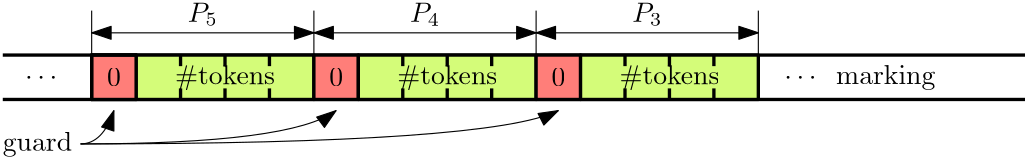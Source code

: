 <?xml version="1.0"?>
<!DOCTYPE ipe SYSTEM "ipe.dtd">
<ipe version="70206" creator="Ipe 7.2.7">
<info created="D:20180130224438" modified="D:20180130235914"/>
<ipestyle name="basic">
<symbol name="arrow/arc(spx)">
<path stroke="sym-stroke" fill="sym-stroke" pen="sym-pen">
0 0 m
-1 0.333 l
-1 -0.333 l
h
</path>
</symbol>
<symbol name="arrow/farc(spx)">
<path stroke="sym-stroke" fill="white" pen="sym-pen">
0 0 m
-1 0.333 l
-1 -0.333 l
h
</path>
</symbol>
<symbol name="arrow/ptarc(spx)">
<path stroke="sym-stroke" fill="sym-stroke" pen="sym-pen">
0 0 m
-1 0.333 l
-0.8 0 l
-1 -0.333 l
h
</path>
</symbol>
<symbol name="arrow/fptarc(spx)">
<path stroke="sym-stroke" fill="white" pen="sym-pen">
0 0 m
-1 0.333 l
-0.8 0 l
-1 -0.333 l
h
</path>
</symbol>
<symbol name="mark/circle(sx)" transformations="translations">
<path fill="sym-stroke">
0.6 0 0 0.6 0 0 e
0.4 0 0 0.4 0 0 e
</path>
</symbol>
<symbol name="mark/disk(sx)" transformations="translations">
<path fill="sym-stroke">
0.6 0 0 0.6 0 0 e
</path>
</symbol>
<symbol name="mark/fdisk(sfx)" transformations="translations">
<group>
<path fill="sym-fill">
0.5 0 0 0.5 0 0 e
</path>
<path fill="sym-stroke" fillrule="eofill">
0.6 0 0 0.6 0 0 e
0.4 0 0 0.4 0 0 e
</path>
</group>
</symbol>
<symbol name="mark/box(sx)" transformations="translations">
<path fill="sym-stroke" fillrule="eofill">
-0.6 -0.6 m
0.6 -0.6 l
0.6 0.6 l
-0.6 0.6 l
h
-0.4 -0.4 m
0.4 -0.4 l
0.4 0.4 l
-0.4 0.4 l
h
</path>
</symbol>
<symbol name="mark/square(sx)" transformations="translations">
<path fill="sym-stroke">
-0.6 -0.6 m
0.6 -0.6 l
0.6 0.6 l
-0.6 0.6 l
h
</path>
</symbol>
<symbol name="mark/fsquare(sfx)" transformations="translations">
<group>
<path fill="sym-fill">
-0.5 -0.5 m
0.5 -0.5 l
0.5 0.5 l
-0.5 0.5 l
h
</path>
<path fill="sym-stroke" fillrule="eofill">
-0.6 -0.6 m
0.6 -0.6 l
0.6 0.6 l
-0.6 0.6 l
h
-0.4 -0.4 m
0.4 -0.4 l
0.4 0.4 l
-0.4 0.4 l
h
</path>
</group>
</symbol>
<symbol name="mark/cross(sx)" transformations="translations">
<group>
<path fill="sym-stroke">
-0.43 -0.57 m
0.57 0.43 l
0.43 0.57 l
-0.57 -0.43 l
h
</path>
<path fill="sym-stroke">
-0.43 0.57 m
0.57 -0.43 l
0.43 -0.57 l
-0.57 0.43 l
h
</path>
</group>
</symbol>
<symbol name="arrow/fnormal(spx)">
<path stroke="sym-stroke" fill="white" pen="sym-pen">
0 0 m
-1 0.333 l
-1 -0.333 l
h
</path>
</symbol>
<symbol name="arrow/pointed(spx)">
<path stroke="sym-stroke" fill="sym-stroke" pen="sym-pen">
0 0 m
-1 0.333 l
-0.8 0 l
-1 -0.333 l
h
</path>
</symbol>
<symbol name="arrow/fpointed(spx)">
<path stroke="sym-stroke" fill="white" pen="sym-pen">
0 0 m
-1 0.333 l
-0.8 0 l
-1 -0.333 l
h
</path>
</symbol>
<symbol name="arrow/linear(spx)">
<path stroke="sym-stroke" pen="sym-pen">
-1 0.333 m
0 0 l
-1 -0.333 l
</path>
</symbol>
<symbol name="arrow/fdouble(spx)">
<path stroke="sym-stroke" fill="white" pen="sym-pen">
0 0 m
-1 0.333 l
-1 -0.333 l
h
-1 0 m
-2 0.333 l
-2 -0.333 l
h
</path>
</symbol>
<symbol name="arrow/double(spx)">
<path stroke="sym-stroke" fill="sym-stroke" pen="sym-pen">
0 0 m
-1 0.333 l
-1 -0.333 l
h
-1 0 m
-2 0.333 l
-2 -0.333 l
h
</path>
</symbol>
<pen name="heavier" value="0.8"/>
<pen name="fat" value="1.2"/>
<pen name="ultrafat" value="2"/>
<symbolsize name="large" value="5"/>
<symbolsize name="small" value="2"/>
<symbolsize name="tiny" value="1.1"/>
<arrowsize name="large" value="10"/>
<arrowsize name="small" value="5"/>
<arrowsize name="tiny" value="3"/>
<color name="red" value="1 0 0"/>
<color name="green" value="0 1 0"/>
<color name="blue" value="0 0 1"/>
<color name="yellow" value="1 1 0"/>
<color name="orange" value="1 0.647 0"/>
<color name="gold" value="1 0.843 0"/>
<color name="purple" value="0.627 0.125 0.941"/>
<color name="gray" value="0.745"/>
<color name="brown" value="0.647 0.165 0.165"/>
<color name="navy" value="0 0 0.502"/>
<color name="pink" value="1 0.753 0.796"/>
<color name="seagreen" value="0.18 0.545 0.341"/>
<color name="turquoise" value="0.251 0.878 0.816"/>
<color name="violet" value="0.933 0.51 0.933"/>
<color name="darkblue" value="0 0 0.545"/>
<color name="darkcyan" value="0 0.545 0.545"/>
<color name="darkgray" value="0.663"/>
<color name="darkgreen" value="0 0.392 0"/>
<color name="darkmagenta" value="0.545 0 0.545"/>
<color name="darkorange" value="1 0.549 0"/>
<color name="darkred" value="0.545 0 0"/>
<color name="lightblue" value="0.678 0.847 0.902"/>
<color name="lightcyan" value="0.878 1 1"/>
<color name="lightgray" value="0.827"/>
<color name="lightgreen" value="0.565 0.933 0.565"/>
<color name="lightyellow" value="1 1 0.878"/>
<dashstyle name="dashed" value="[4] 0"/>
<dashstyle name="dotted" value="[1 3] 0"/>
<dashstyle name="dash dotted" value="[4 2 1 2] 0"/>
<dashstyle name="dash dot dotted" value="[4 2 1 2 1 2] 0"/>
<textsize name="large" value="\large"/>
<textsize name="Large" value="\Large"/>
<textsize name="LARGE" value="\LARGE"/>
<textsize name="huge" value="\huge"/>
<textsize name="Huge" value="\Huge"/>
<textsize name="small" value="\small"/>
<textsize name="footnote" value="\footnotesize"/>
<textsize name="tiny" value="\tiny"/>
<textstyle name="center" begin="\begin{center}" end="\end{center}"/>
<textstyle name="itemize" begin="\begin{itemize}" end="\end{itemize}"/>
<textstyle name="item" begin="\begin{itemize}\item{}" end="\end{itemize}"/>
<gridsize name="4 pts" value="4"/>
<gridsize name="8 pts (~3 mm)" value="8"/>
<gridsize name="16 pts (~6 mm)" value="16"/>
<gridsize name="32 pts (~12 mm)" value="32"/>
<gridsize name="10 pts (~3.5 mm)" value="10"/>
<gridsize name="20 pts (~7 mm)" value="20"/>
<gridsize name="14 pts (~5 mm)" value="14"/>
<gridsize name="28 pts (~10 mm)" value="28"/>
<gridsize name="56 pts (~20 mm)" value="56"/>
<anglesize name="90 deg" value="90"/>
<anglesize name="60 deg" value="60"/>
<anglesize name="45 deg" value="45"/>
<anglesize name="30 deg" value="30"/>
<anglesize name="22.5 deg" value="22.5"/>
<opacity name="10%" value="0.1"/>
<opacity name="30%" value="0.3"/>
<opacity name="50%" value="0.5"/>
<opacity name="75%" value="0.75"/>
<tiling name="falling" angle="-60" step="4" width="1"/>
<tiling name="rising" angle="30" step="4" width="1"/>
</ipestyle>
<page>
<layer name="alpha"/>
<view layers="alpha" active="alpha"/>
<path layer="alpha" matrix="1 0 0 1 48 -368" stroke="black" fill="1 0.493 0.474" pen="fat">
80 816 m
448 816 l
448 816 l
</path>
<path matrix="1 0 0 1 48 -352" stroke="black" fill="1 0.493 0.474" pen="fat">
80 816 m
448 816 l
448 816 l
</path>
<path matrix="1 0 0 1 -16 0" stroke="black" fill="1 0.493 0.474" pen="fat">
176 464 m
176 448 l
192 448 l
192 464 l
h
</path>
<path matrix="1 0 0 1 -16 0" stroke="black" fill="0.832 0.985 0.473" pen="fat">
192 464 m
192 448 l
256 448 l
256 464 l
h
</path>
<path matrix="1 0 0 1 -16 0" stroke="black" fill="1 0.493 0.474" pen="fat">
256 464 m
256 448 l
272 448 l
272 464 l
h
</path>
<path matrix="1 0 0 1 -16 0" stroke="black" fill="0.832 0.985 0.473" pen="fat">
272 464 m
272 448 l
336 448 l
336 464 l
h
</path>
<path matrix="1 0 0 1 -16 0" stroke="black" fill="1 0.493 0.474" pen="fat">
336 464 m
336 448 l
352 448 l
352 464 l
h
</path>
<path matrix="1 0 0 1 -16 0" stroke="black" fill="0.832 0.985 0.473" pen="fat">
352 464 m
352 448 l
416 448 l
416 464 l
h
</path>
<path matrix="1 0 0 1 -16 0" stroke="black" fill="1 0.493 0.474" pen="fat">
192 448 m
192 464 l
176 464 l
176 448 l
h
</path>
<path matrix="1 0 0 1 -16 0" stroke="black" fill="1 0.493 0.474" pen="fat">
176 448 m
176 448 l
176 448 l
176 448 l
h
</path>
<path matrix="1 0 0 1 -16 0" stroke="black" fill="1 0.493 0.474" pen="fat">
176 448 m
176 464 l
176 464 l
176 448 l
h
</path>
<path matrix="1 0 0 1 -16 0" stroke="black" fill="1 0.493 0.474" pen="fat">
176 448 m
176 448 l
176 448 l
176 448 l
h
</path>
<path matrix="1 0 0 1 -16 0" stroke="black" fill="1 0.493 0.474" pen="fat">
192 464 m
192 464 l
176 464 l
176 464 l
h
</path>
<text matrix="1 0 0 1 -8 -4" transformations="translations" pos="208 480" stroke="0" type="label" width="10.866" height="6.812" depth="1.49" halign="center" valign="baseline" style="math">P_5</text>
<text matrix="1 0 0 1 -8 -4" transformations="translations" pos="288 480" stroke="0" type="label" width="10.866" height="6.812" depth="1.49" halign="center" valign="baseline" style="math">P_4</text>
<text matrix="1 0 0 1 -8 -4" transformations="translations" pos="368 480" stroke="0" type="label" width="10.866" height="6.812" depth="1.49" halign="center" valign="baseline" style="math">P_3</text>
<path matrix="1 0 0 1 -16 -8" stroke="0" arrow="normal/normal" rarrow="normal/normal">
176 480 m
256 480 l
</path>
<path matrix="1 0 0 1 -16 -8" stroke="0" arrow="normal/normal" rarrow="normal/normal">
256 480 m
336 480 l
</path>
<path matrix="1 0 0 1 -16 -8" stroke="0" arrow="normal/normal" rarrow="normal/normal">
336 480 m
416 480 l
</path>
<path matrix="1 0 0 1 -16 0" stroke="black">
176 480 m
176 464 l
</path>
<path matrix="1 0 0 1 64 0" stroke="black">
176 480 m
176 464 l
</path>
<path matrix="1 0 0 1 144 0" stroke="black">
176 480 m
176 464 l
</path>
<path matrix="1 0 0 1 224 0" stroke="black">
176 480 m
176 464 l
</path>
<path matrix="1 0 0 1 -16 0" stroke="black" pen="fat">
208 460 m
208 464 l
</path>
<path stroke="black" pen="fat">
208 460 m
208 464 l
</path>
<path matrix="1 0 0 1 16 0" stroke="black" pen="fat">
208 460 m
208 464 l
</path>
<path matrix="1 0 0 1 16 -12" stroke="black" pen="fat">
208 460 m
208 464 l
</path>
<path matrix="1 0 0 1 0 -12" stroke="black" pen="fat">
208 460 m
208 464 l
</path>
<path matrix="1 0 0 1 -16 -12" stroke="black" pen="fat">
208 460 m
208 464 l
</path>
<path matrix="1 0 0 1 64 0" stroke="black" pen="fat">
208 460 m
208 464 l
</path>
<path matrix="1 0 0 1 80 0" stroke="black" pen="fat">
208 460 m
208 464 l
</path>
<path matrix="1 0 0 1 96 0" stroke="black" pen="fat">
208 460 m
208 464 l
</path>
<path matrix="1 0 0 1 96 -12" stroke="black" pen="fat">
208 460 m
208 464 l
</path>
<path matrix="1 0 0 1 80 -12" stroke="black" pen="fat">
208 460 m
208 464 l
</path>
<path matrix="1 0 0 1 64 -12" stroke="black" pen="fat">
208 460 m
208 464 l
</path>
<path matrix="1 0 0 1 144 0" stroke="black" pen="fat">
208 460 m
208 464 l
</path>
<path matrix="1 0 0 1 160 0" stroke="black" pen="fat">
208 460 m
208 464 l
</path>
<path matrix="1 0 0 1 176 0" stroke="black" pen="fat">
208 460 m
208 464 l
</path>
<path matrix="1 0 0 1 176 -12" stroke="black" pen="fat">
208 460 m
208 464 l
</path>
<path matrix="1 0 0 1 160 -12" stroke="black" pen="fat">
208 460 m
208 464 l
</path>
<path matrix="1 0 0 1 144 -12" stroke="black" pen="fat">
208 460 m
208 464 l
</path>
<text matrix="1 0 0 1 24 -80" transformations="translations" pos="112 536" stroke="black" type="label" width="13.284" height="1.052" depth="0" valign="center">\ldots</text>
<text matrix="1 0 0 1 84 -72" pos="84 528" stroke="black" type="label" width="4.981" height="6.42" depth="0" halign="center" valign="center" style="math">0</text>
<text matrix="1 0 0 1 164 -72" pos="84 528" stroke="black" type="label" width="4.981" height="6.42" depth="0" halign="center" valign="center" style="math">0</text>
<text matrix="1 0 0 1 244 -72" pos="84 528" stroke="black" type="label" width="4.981" height="6.42" depth="0" halign="center" valign="center" style="math">0</text>
<text matrix="1 0 0 1 108 -80" pos="100 536" stroke="black" type="label" width="36.032" height="6.926" depth="1.93" halign="center" valign="center">\#tokens</text>
<text matrix="1 0 0 1 188 -80" pos="100 536" stroke="black" type="label" width="36.032" height="6.926" depth="1.93" halign="center" valign="center">\#tokens</text>
<text matrix="1 0 0 1 268 -80" pos="100 536" stroke="black" type="label" width="36.032" height="6.926" depth="1.93" halign="center" valign="center">\#tokens</text>
<text matrix="1 0 0 1 116 -56" pos="312 512" stroke="black" type="label" width="35.727" height="8.365" depth="3.59" valign="center">\strut marking</text>
<text matrix="1 0 0 1 240 -56" pos="176 512" stroke="black" type="label" width="13.284" height="1.052" depth="0" halign="center" valign="center">\ldots</text>
<text transformations="translations" pos="128 432" stroke="black" type="label" width="24.934" height="6.926" depth="1.93" valign="center">guard</text>
<path stroke="black" arrow="normal/normal">
156 432 m
232 432
248 444 c
</path>
<path stroke="black" arrow="normal/normal">
156 432 m
304 432
328 444 c
</path>
<path stroke="black" arrow="normal/normal">
156 432 m
164 432
168 444 c
</path>
</page>
</ipe>

